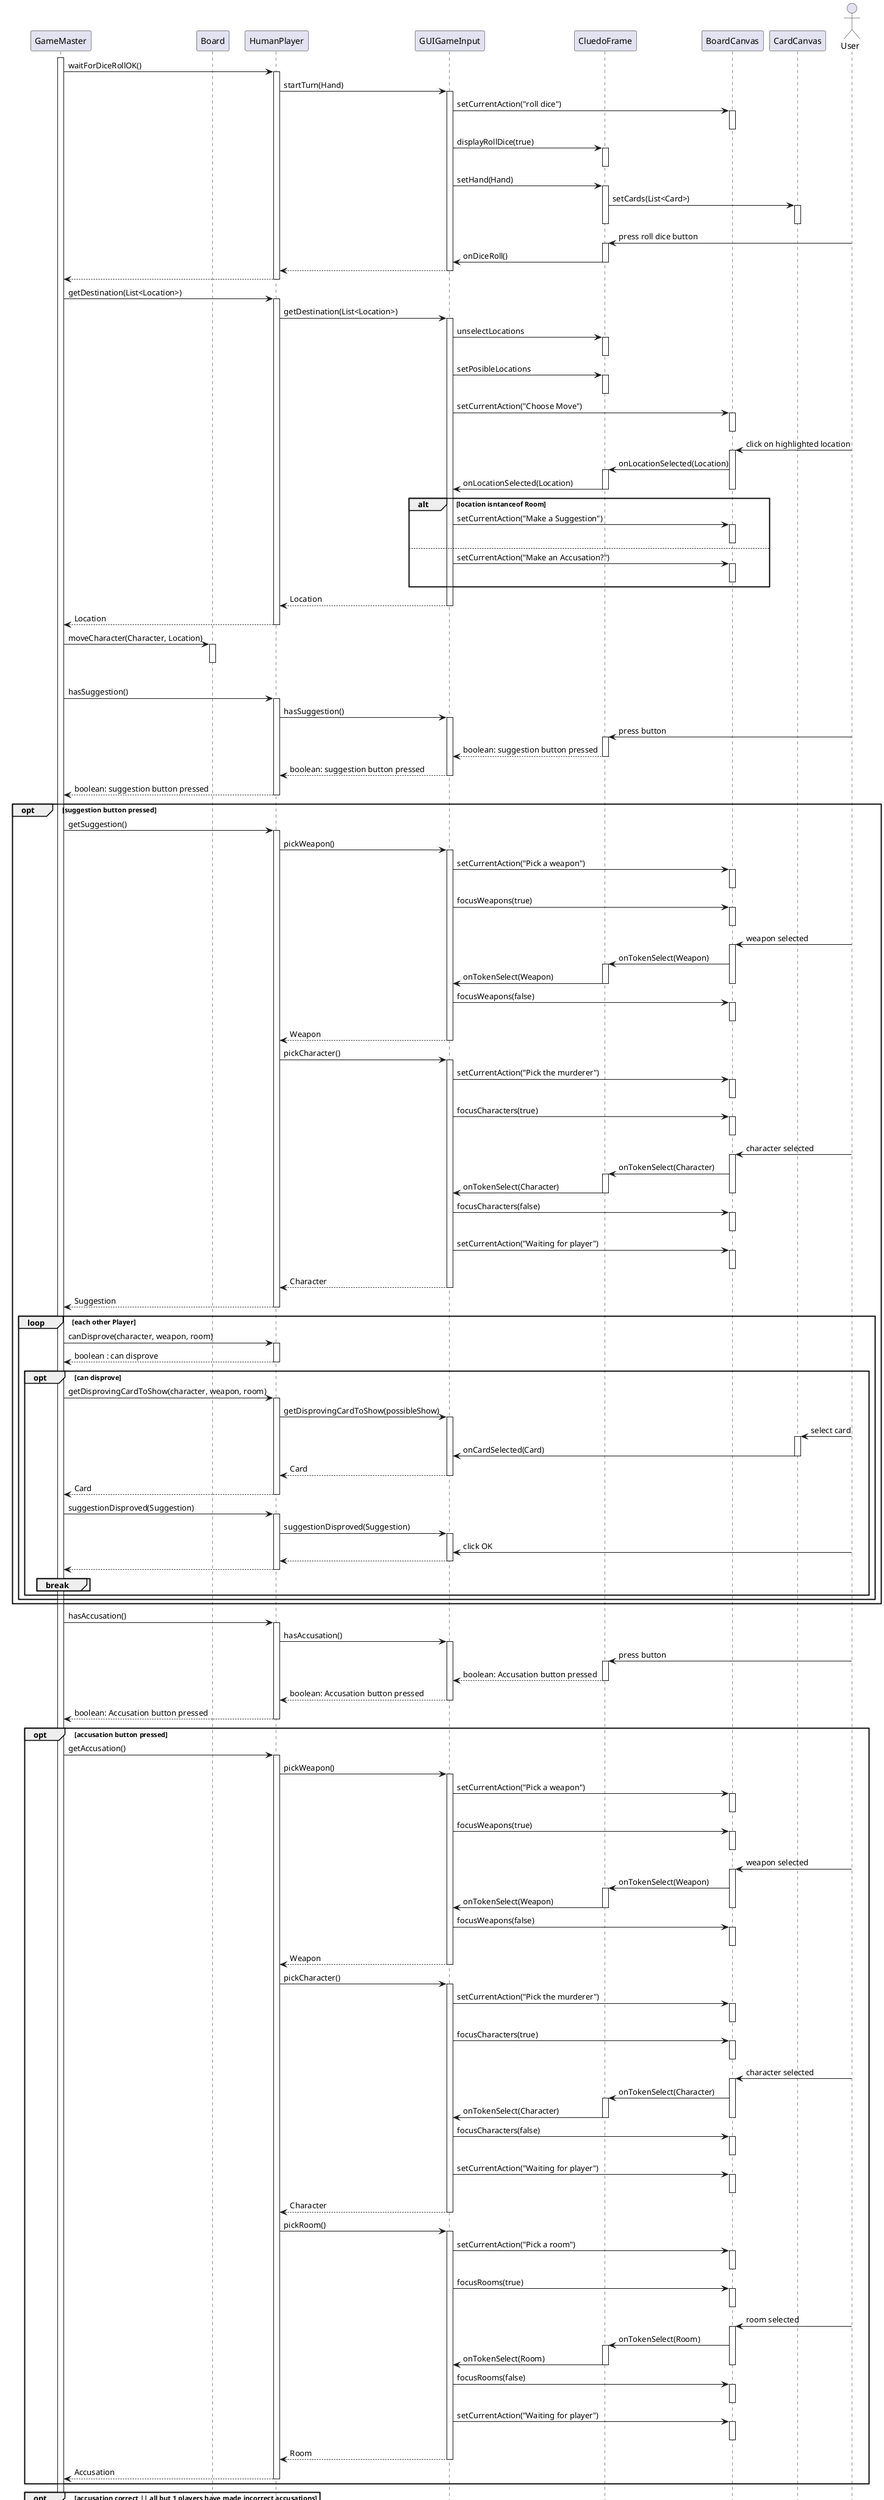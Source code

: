 @startuml

participant GameMaster
participant Board
participant HumanPlayer
participant GUIGameInput
participant CluedoFrame
participant CluedoFrame
participant BoardCanvas
participant CardCanvas
actor User

activate GameMaster
GameMaster -> HumanPlayer: waitForDiceRollOK()
activate HumanPlayer
HumanPlayer -> GUIGameInput : startTurn(Hand)
activate GUIGameInput
GUIGameInput -> BoardCanvas : setCurrentAction("roll dice")
activate BoardCanvas
deactivate BoardCanvas
GUIGameInput -> CluedoFrame : displayRollDice(true)
activate CluedoFrame
deactivate CluedoFrame
GUIGameInput -> CluedoFrame : setHand(Hand)
activate CluedoFrame
CluedoFrame -> CardCanvas : setCards(List<Card>)
activate CardCanvas
deactivate CardCanvas
deactivate CluedoFrame
User -> CluedoFrame : press roll dice button
activate CluedoFrame
CluedoFrame -> GUIGameInput : onDiceRoll()
deactivate CluedoFrame
GUIGameInput --> HumanPlayer
deactivate GUIGameInput
HumanPlayer --> GameMaster
deactivate HumanPlayer

GameMaster -> HumanPlayer : getDestination(List<Location>)
activate HumanPlayer
HumanPlayer -> GUIGameInput : getDestination(List<Location>)
activate GUIGameInput
GUIGameInput -> CluedoFrame : unselectLocations
activate CluedoFrame
deactivate CluedoFrame
GUIGameInput -> CluedoFrame : setPosibleLocations
activate CluedoFrame
deactivate CluedoFrame
GUIGameInput -> BoardCanvas : setCurrentAction("Choose Move")
activate BoardCanvas
deactivate BoardCanvas
User -> BoardCanvas : click on highlighted location
activate BoardCanvas
BoardCanvas -> CluedoFrame : onLocationSelected(Location)
activate CluedoFrame
CluedoFrame -> GUIGameInput : onLocationSelected(Location)
deactivate CluedoFrame
deactivate BoardCanvas
alt location isntanceof Room
	GUIGameInput -> BoardCanvas : setCurrentAction("Make a Suggestion")
	activate BoardCanvas
	deactivate BoardCanvas
else
	GUIGameInput -> BoardCanvas : setCurrentAction("Make an Accusation?")
	activate BoardCanvas
	deactivate BoardCanvas
end
GUIGameInput --> HumanPlayer : Location
deactivate GUIGameInput
HumanPlayer --> GameMaster : Location
deactivate HumanPlayer
GameMaster -> Board : moveCharacter(Character, Location)
activate Board
deactivate Board

opt currentLocation isntanceof Room
	GameMaster -> HumanPlayer: hasSuggestion()
	activate HumanPlayer
	HumanPlayer -> GUIGameInput : hasSuggestion()
	activate GUIGameInput
	User -> CluedoFrame : press button
	activate CluedoFrame
	CluedoFrame --> GUIGameInput : boolean: suggestion button pressed
	deactivate CluedoFrame
	GUIGameInput --> HumanPlayer : boolean: suggestion button pressed
	deactivate GUIGameInput
	HumanPlayer --> GameMaster : boolean: suggestion button pressed
	deactivate HumanPlayer

	opt suggestion button pressed

		GameMaster -> HumanPlayer : getSuggestion()
		activate HumanPlayer

		HumanPlayer -> GUIGameInput : pickWeapon()
		activate GUIGameInput
		GUIGameInput -> BoardCanvas : setCurrentAction("Pick a weapon")
		activate BoardCanvas
		deactivate BoardCanvas
		GUIGameInput -> BoardCanvas : focusWeapons(true)
		activate BoardCanvas
		deactivate BoardCanvas
		User -> BoardCanvas : weapon selected
		activate BoardCanvas
		BoardCanvas -> CluedoFrame : onTokenSelect(Weapon)
		activate CluedoFrame
		CluedoFrame -> GUIGameInput : onTokenSelect(Weapon)
		deactivate CluedoFrame
		deactivate BoardCanvas
		GUIGameInput -> BoardCanvas : focusWeapons(false)
		activate BoardCanvas
		deactivate BoardCanvas
		GUIGameInput --> HumanPlayer : Weapon
		deactivate GUIGameInput

		HumanPlayer -> GUIGameInput : pickCharacter()
		activate GUIGameInput
		GUIGameInput -> BoardCanvas : setCurrentAction("Pick the murderer")
		activate BoardCanvas
		deactivate BoardCanvas
		GUIGameInput -> BoardCanvas : focusCharacters(true)
		activate BoardCanvas
		deactivate BoardCanvas
		User -> BoardCanvas : character selected
		activate BoardCanvas
		BoardCanvas -> CluedoFrame : onTokenSelect(Character)
		activate CluedoFrame
		CluedoFrame -> GUIGameInput : onTokenSelect(Character)
		deactivate CluedoFrame
		deactivate BoardCanvas
		GUIGameInput -> BoardCanvas : focusCharacters(false)
		activate BoardCanvas
		deactivate BoardCanvas
		GUIGameInput -> BoardCanvas : setCurrentAction("Waiting for player")
		activate BoardCanvas
		deactivate BoardCanvas
		GUIGameInput --> HumanPlayer : Character
		deactivate GUIGameInput
		HumanPlayer --> GameMaster : Suggestion
		deactivate HumanPlayer

		loop each other Player
			GameMaster -> HumanPlayer : canDisprove(character, weapon, room)
			activate HumanPlayer
			HumanPlayer --> GameMaster : boolean : can disprove
			deactivate HumanPlayer

			opt can disprove

				GameMaster -> HumanPlayer : getDisprovingCardToShow(character, weapon, room)
				activate HumanPlayer
				HumanPlayer -> GUIGameInput : getDisprovingCardToShow(possibleShow)
				activate GUIGameInput 
				User -> CardCanvas : select card
				activate CardCanvas
				CardCanvas -> GUIGameInput : onCardSelected(Card)
				deactivate CardCanvas

				GUIGameInput --> HumanPlayer : Card
				deactivate GUIGameInput
				HumanPlayer --> GameMaster : Card
				deactivate HumanPlayer


				GameMaster -> HumanPlayer : suggestionDisproved(Suggestion)
				activate HumanPlayer
				HumanPlayer -> GUIGameInput : suggestionDisproved(Suggestion)
				activate GUIGameInput
				User -> GUIGameInput : click OK 
				GUIGameInput --> HumanPlayer
				deactivate GUIGameInput
				HumanPlayer --> GameMaster
				deactivate HumanPlayer

				break

			end

		end


	end
end

GameMaster -> HumanPlayer: hasAccusation()
activate HumanPlayer
HumanPlayer -> GUIGameInput : hasAccusation()
activate GUIGameInput
User -> CluedoFrame : press button
activate CluedoFrame
CluedoFrame --> GUIGameInput : boolean: Accusation button pressed
deactivate CluedoFrame
GUIGameInput --> HumanPlayer : boolean: Accusation button pressed
deactivate GUIGameInput
HumanPlayer --> GameMaster : boolean: Accusation button pressed
deactivate HumanPlayer

opt accusation button pressed

	GameMaster -> HumanPlayer : getAccusation()
	activate HumanPlayer

	HumanPlayer -> GUIGameInput : pickWeapon()
	activate GUIGameInput
	GUIGameInput -> BoardCanvas : setCurrentAction("Pick a weapon")
	activate BoardCanvas
	deactivate BoardCanvas
	GUIGameInput -> BoardCanvas : focusWeapons(true)
	activate BoardCanvas
	deactivate BoardCanvas
	User -> BoardCanvas : weapon selected
	activate BoardCanvas
	BoardCanvas -> CluedoFrame : onTokenSelect(Weapon)
	activate CluedoFrame
	CluedoFrame -> GUIGameInput : onTokenSelect(Weapon)
	deactivate CluedoFrame
	deactivate BoardCanvas
	GUIGameInput -> BoardCanvas : focusWeapons(false)
	activate BoardCanvas
	deactivate BoardCanvas
	GUIGameInput --> HumanPlayer : Weapon
	deactivate GUIGameInput

	HumanPlayer -> GUIGameInput : pickCharacter()
	activate GUIGameInput
	GUIGameInput -> BoardCanvas : setCurrentAction("Pick the murderer")
	activate BoardCanvas
	deactivate BoardCanvas
	GUIGameInput -> BoardCanvas : focusCharacters(true)
	activate BoardCanvas
	deactivate BoardCanvas
	User -> BoardCanvas : character selected
	activate BoardCanvas
	BoardCanvas -> CluedoFrame : onTokenSelect(Character)
	activate CluedoFrame
	CluedoFrame -> GUIGameInput : onTokenSelect(Character)
	deactivate CluedoFrame
	deactivate BoardCanvas
	GUIGameInput -> BoardCanvas : focusCharacters(false)
	activate BoardCanvas
	deactivate BoardCanvas
	GUIGameInput -> BoardCanvas : setCurrentAction("Waiting for player")
	activate BoardCanvas
	deactivate BoardCanvas
	GUIGameInput --> HumanPlayer : Character
	deactivate GUIGameInput

	HumanPlayer -> GUIGameInput : pickRoom()
	activate GUIGameInput
	GUIGameInput -> BoardCanvas : setCurrentAction("Pick a room")
	activate BoardCanvas
	deactivate BoardCanvas
	GUIGameInput -> BoardCanvas : focusRooms(true)
	activate BoardCanvas
	deactivate BoardCanvas
	User -> BoardCanvas : room selected
	activate BoardCanvas
	BoardCanvas -> CluedoFrame : onTokenSelect(Room)
	activate CluedoFrame
	CluedoFrame -> GUIGameInput : onTokenSelect(Room)
	deactivate CluedoFrame
	deactivate BoardCanvas
	GUIGameInput -> BoardCanvas : focusRooms(false)
	activate BoardCanvas
	deactivate BoardCanvas
	GUIGameInput -> BoardCanvas : setCurrentAction("Waiting for player")
	activate BoardCanvas
	deactivate BoardCanvas
	GUIGameInput --> HumanPlayer : Room
	deactivate GUIGameInput
	HumanPlayer --> GameMaster : Accusation
	deactivate HumanPlayer

end

opt accusation correct || all but 1 players have made incorrect accusations
<-- GameMaster 
destroy GameMaster
end

@enduml
